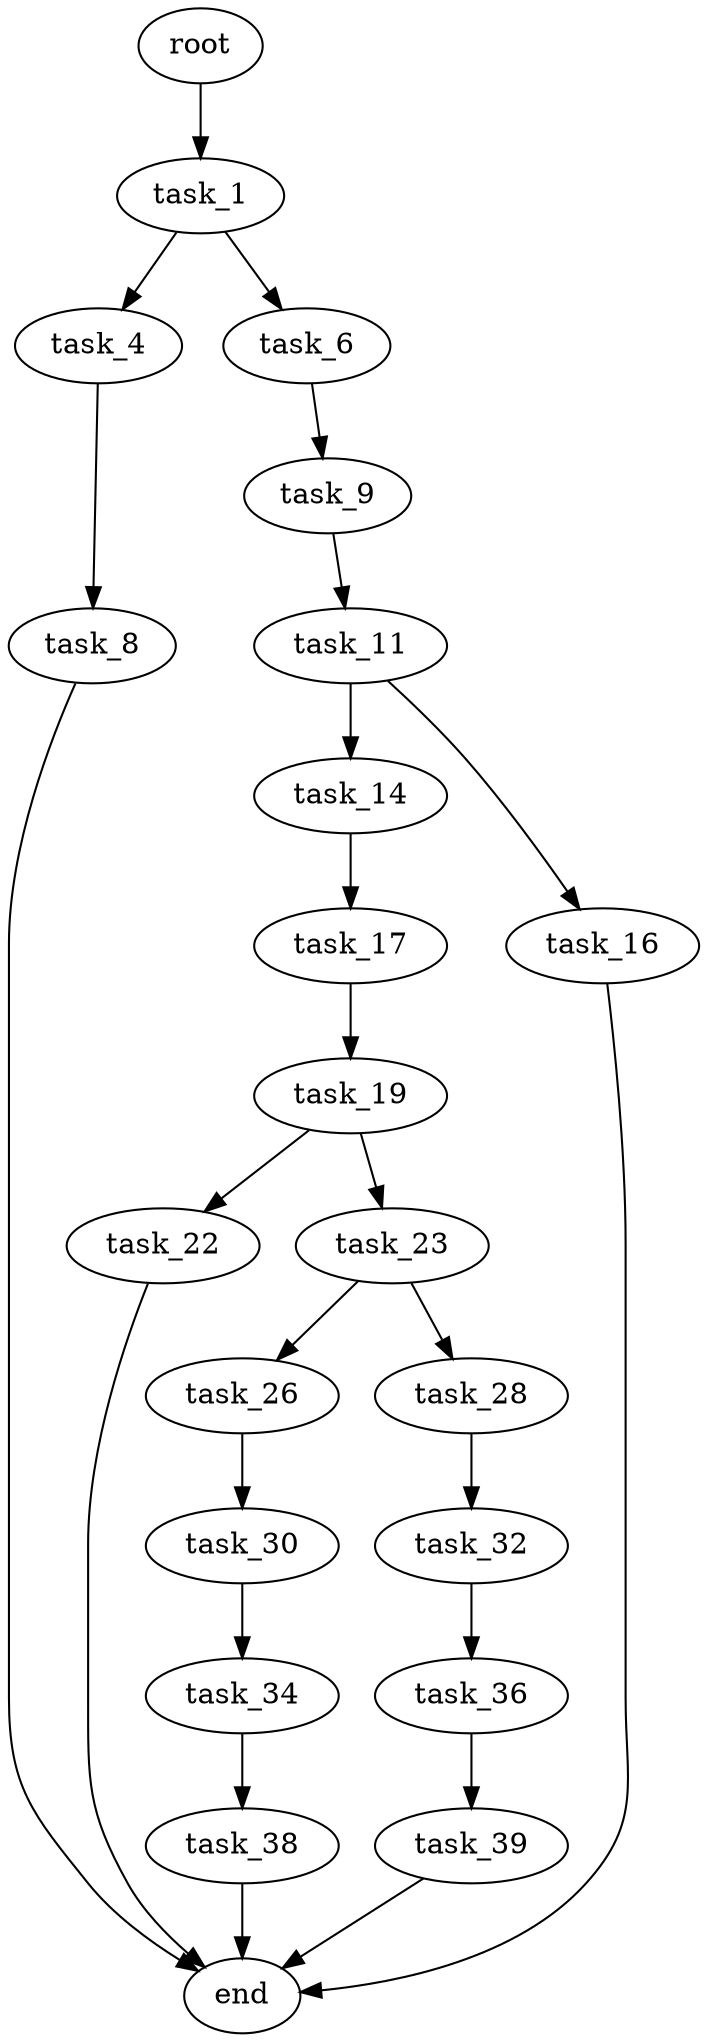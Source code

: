 digraph G {
  root [size="0.000000"];
  task_1 [size="8589934592.000000"];
  task_4 [size="183804595767.000000"];
  task_6 [size="89734616549.000000"];
  task_8 [size="12808141685.000000"];
  task_9 [size="8216378331.000000"];
  end [size="0.000000"];
  task_11 [size="3926830252.000000"];
  task_14 [size="368293445632.000000"];
  task_16 [size="436288897939.000000"];
  task_17 [size="29008156798.000000"];
  task_19 [size="231928233984.000000"];
  task_22 [size="25798894034.000000"];
  task_23 [size="25156662561.000000"];
  task_26 [size="5663689361.000000"];
  task_28 [size="28991029248.000000"];
  task_30 [size="4248152587.000000"];
  task_32 [size="18214348999.000000"];
  task_34 [size="68719476736.000000"];
  task_36 [size="345409387483.000000"];
  task_38 [size="1073741824000.000000"];
  task_39 [size="830786556577.000000"];

  root -> task_1 [size="1.000000"];
  task_1 -> task_4 [size="33554432.000000"];
  task_1 -> task_6 [size="33554432.000000"];
  task_4 -> task_8 [size="209715200.000000"];
  task_6 -> task_9 [size="75497472.000000"];
  task_8 -> end [size="1.000000"];
  task_9 -> task_11 [size="301989888.000000"];
  task_11 -> task_14 [size="209715200.000000"];
  task_11 -> task_16 [size="209715200.000000"];
  task_14 -> task_17 [size="411041792.000000"];
  task_16 -> end [size="1.000000"];
  task_17 -> task_19 [size="33554432.000000"];
  task_19 -> task_22 [size="301989888.000000"];
  task_19 -> task_23 [size="301989888.000000"];
  task_22 -> end [size="1.000000"];
  task_23 -> task_26 [size="679477248.000000"];
  task_23 -> task_28 [size="679477248.000000"];
  task_26 -> task_30 [size="134217728.000000"];
  task_28 -> task_32 [size="75497472.000000"];
  task_30 -> task_34 [size="411041792.000000"];
  task_32 -> task_36 [size="75497472.000000"];
  task_34 -> task_38 [size="134217728.000000"];
  task_36 -> task_39 [size="838860800.000000"];
  task_38 -> end [size="1.000000"];
  task_39 -> end [size="1.000000"];
}
